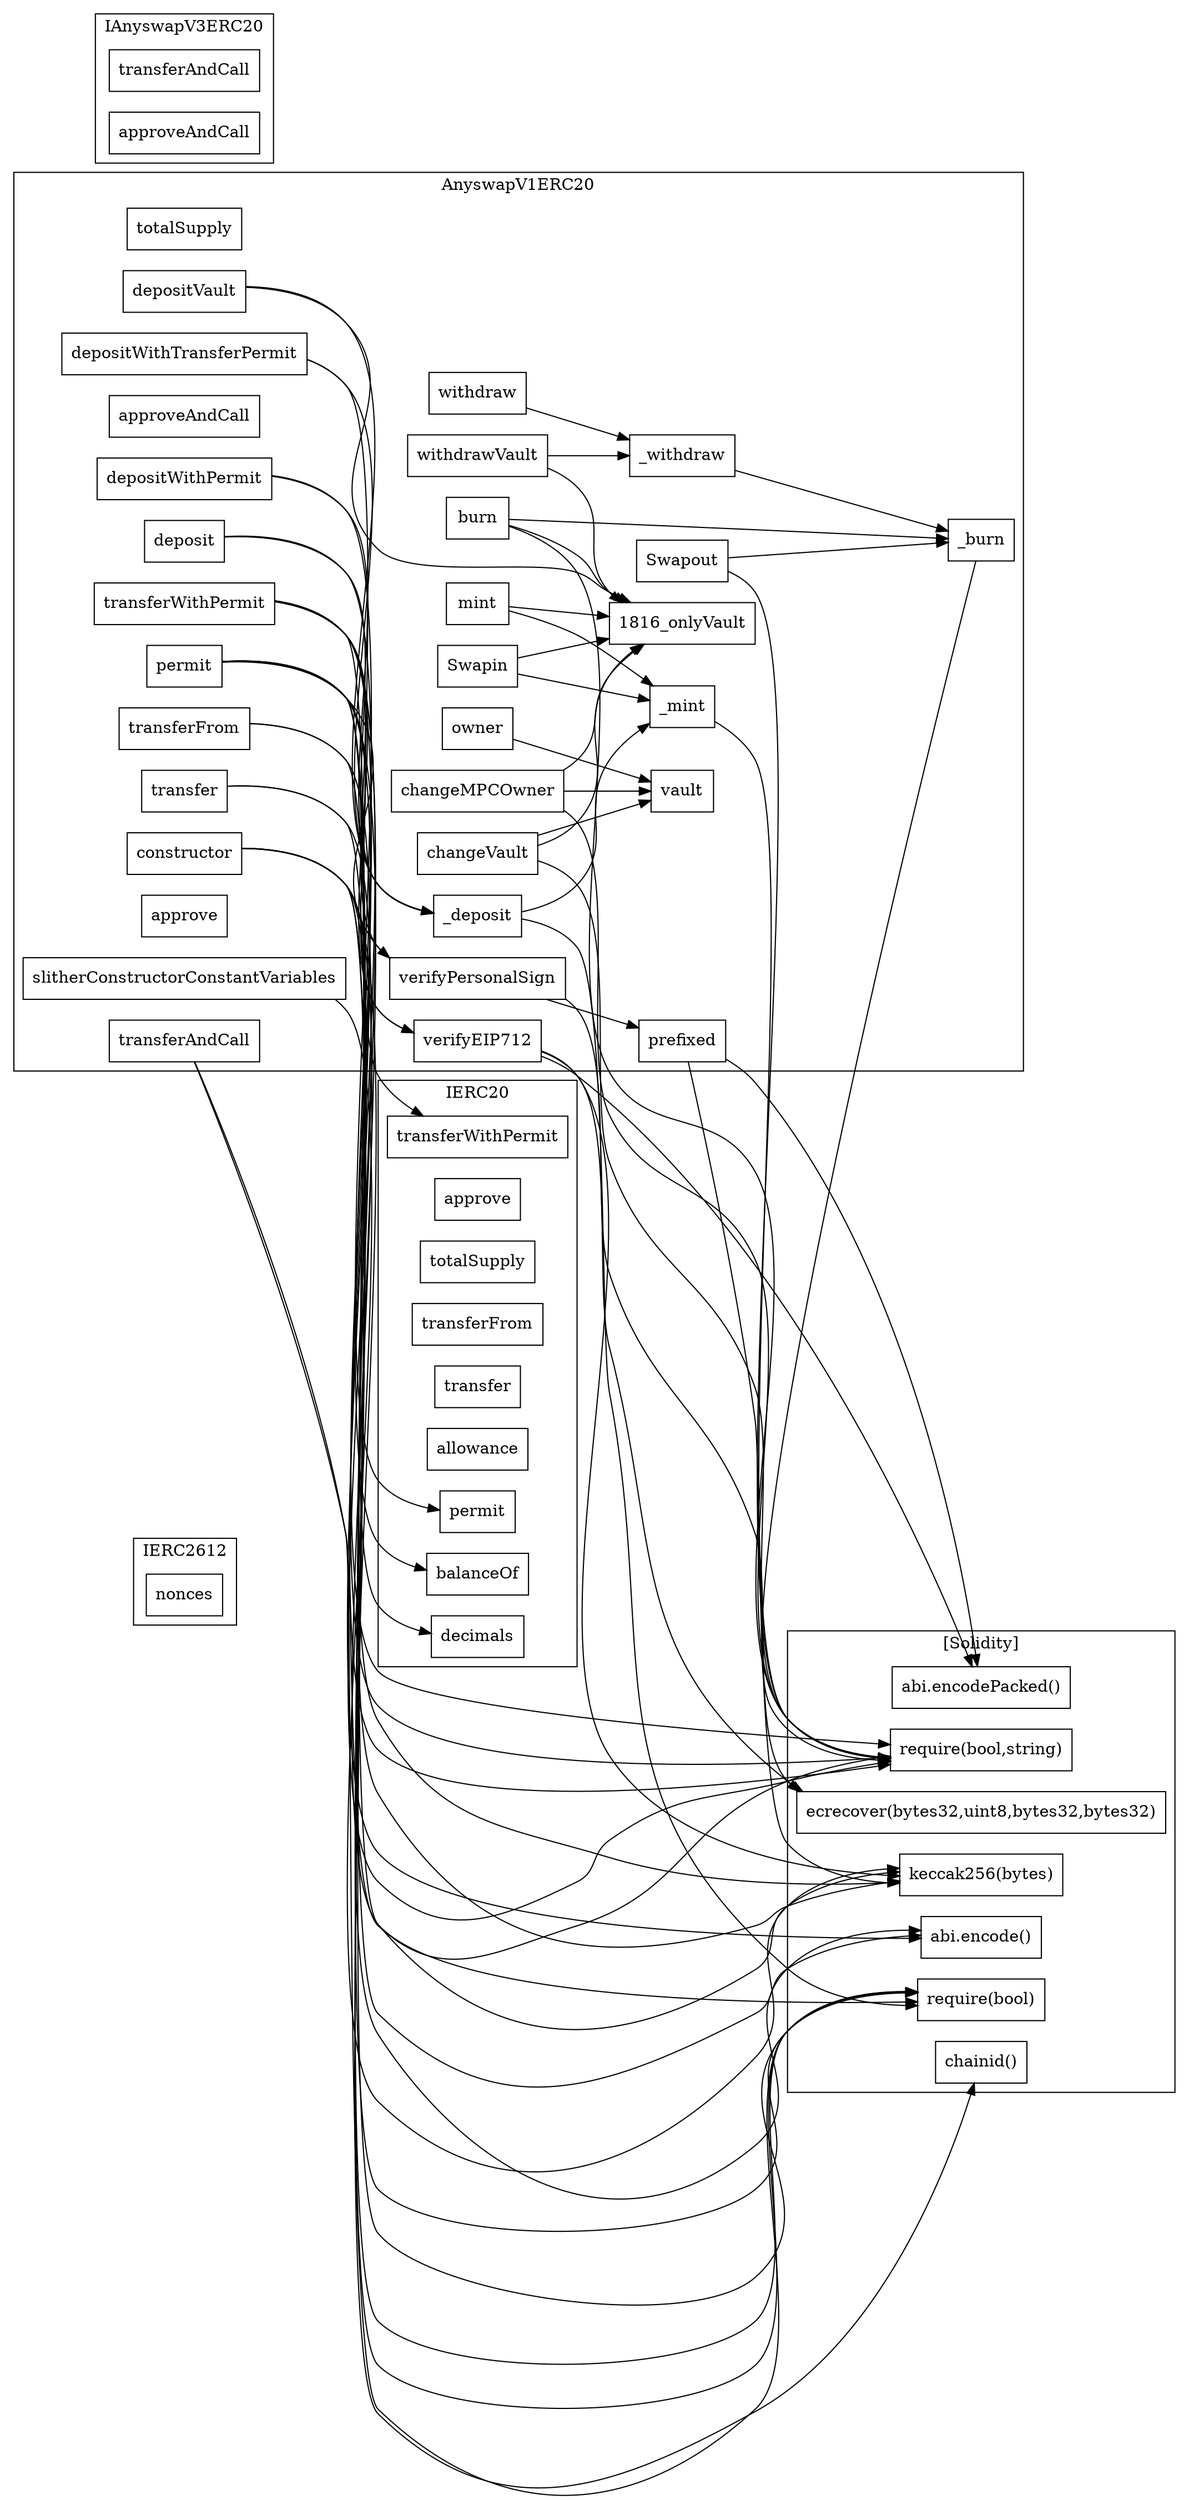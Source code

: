 strict digraph {
rankdir="LR"
node [shape=box]
subgraph cluster_120_IERC2612 {
label = "IERC2612"
"120_nonces" [label="nonces"]
}subgraph cluster_1816_AnyswapV1ERC20 {
label = "AnyswapV1ERC20"
"1816_totalSupply" [label="totalSupply"]
"1816_depositWithPermit" [label="depositWithPermit"]
"1816_transferFrom" [label="transferFrom"]
"1816_approveAndCall" [label="approveAndCall"]
"1816_prefixed" [label="prefixed"]
"1816_transferWithPermit" [label="transferWithPermit"]
"1816__withdraw" [label="_withdraw"]
"1816_owner" [label="owner"]
"1816_mint" [label="mint"]
"1816_constructor" [label="constructor"]
"1816_depositWithTransferPermit" [label="depositWithTransferPermit"]
"1816_permit" [label="permit"]
"1816_verifyPersonalSign" [label="verifyPersonalSign"]
"1816_withdraw" [label="withdraw"]
"1816__mint" [label="_mint"]
"1816_deposit" [label="deposit"]
"1816_depositVault" [label="depositVault"]
"1816_Swapin" [label="Swapin"]
"1816_withdrawVault" [label="withdrawVault"]
"1816_Swapout" [label="Swapout"]
"1816_changeVault" [label="changeVault"]
"1816_transfer" [label="transfer"]
"1816_burn" [label="burn"]
"1816_vault" [label="vault"]
"1816_approve" [label="approve"]
"1816_verifyEIP712" [label="verifyEIP712"]
"1816__deposit" [label="_deposit"]
"1816__burn" [label="_burn"]
"1816_transferAndCall" [label="transferAndCall"]
"1816_slitherConstructorConstantVariables" [label="slitherConstructorConstantVariables"]
"1816_changeMPCOwner" [label="changeMPCOwner"]
"1816_owner" -> "1816_vault"
"1816_changeVault" -> "1816_vault"
"1816_transferWithPermit" -> "1816_verifyPersonalSign"
"1816_permit" -> "1816_verifyEIP712"
"1816_depositVault" -> "1816_onlyVault"
"1816_transferWithPermit" -> "1816_verifyEIP712"
"1816_deposit" -> "1816__deposit"
"1816_Swapin" -> "1816__mint"
"1816__deposit" -> "1816__mint"
"1816_depositWithTransferPermit" -> "1816__deposit"
"1816_depositVault" -> "1816__deposit"
"1816_withdrawVault" -> "1816__withdraw"
"1816__withdraw" -> "1816__burn"
"1816_depositWithPermit" -> "1816__deposit"
"1816_changeVault" -> "1816_onlyVault"
"1816_changeMPCOwner" -> "1816_vault"
"1816_mint" -> "1816_onlyVault"
"1816_mint" -> "1816__mint"
"1816_withdraw" -> "1816__withdraw"
"1816_Swapout" -> "1816__burn"
"1816_burn" -> "1816__burn"
"1816_withdrawVault" -> "1816_onlyVault"
"1816_Swapin" -> "1816_onlyVault"
"1816_verifyPersonalSign" -> "1816_prefixed"
"1816_burn" -> "1816_onlyVault"
"1816_changeMPCOwner" -> "1816_onlyVault"
"1816_permit" -> "1816_verifyPersonalSign"
}subgraph cluster_110_IERC20 {
label = "IERC20"
"110_permit" [label="permit"]
"110_approve" [label="approve"]
"110_totalSupply" [label="totalSupply"]
"110_transferFrom" [label="transferFrom"]
"110_transfer" [label="transfer"]
"110_allowance" [label="allowance"]
"110_decimals" [label="decimals"]
"110_balanceOf" [label="balanceOf"]
"110_transferWithPermit" [label="transferWithPermit"]
}subgraph cluster_150_IAnyswapV3ERC20 {
label = "IAnyswapV3ERC20"
"150_transferAndCall" [label="transferAndCall"]
"150_approveAndCall" [label="approveAndCall"]
}subgraph cluster_solidity {
label = "[Solidity]"
"require(bool,string)" 
"abi.encode()" 
"ecrecover(bytes32,uint8,bytes32,bytes32)" 
"keccak256(bytes)" 
"abi.encodePacked()" 
"chainid()" 
"require(bool)" 
"1816_transferWithPermit" -> "require(bool)"
"1816_transfer" -> "require(bool,string)"
"1816_permit" -> "abi.encode()"
"1816__burn" -> "require(bool,string)"
"1816_verifyEIP712" -> "keccak256(bytes)"
"1816_transferAndCall" -> "require(bool)"
"1816_constructor" -> "require(bool)"
"1816_transferWithPermit" -> "require(bool,string)"
"1816_verifyEIP712" -> "ecrecover(bytes32,uint8,bytes32,bytes32)"
"1816_transferWithPermit" -> "keccak256(bytes)"
"1816_transferWithPermit" -> "abi.encode()"
"1816_transferFrom" -> "require(bool,string)"
"1816_transferAndCall" -> "require(bool,string)"
"1816_permit" -> "require(bool,string)"
"1816_slitherConstructorConstantVariables" -> "keccak256(bytes)"
"1816_transferFrom" -> "require(bool)"
"1816_constructor" -> "chainid()"
"1816_burn" -> "require(bool,string)"
"1816_constructor" -> "keccak256(bytes)"
"1816_changeVault" -> "require(bool,string)"
"1816_verifyPersonalSign" -> "ecrecover(bytes32,uint8,bytes32,bytes32)"
"1816_prefixed" -> "abi.encodePacked()"
"1816_verifyEIP712" -> "abi.encodePacked()"
"1816_transfer" -> "require(bool)"
"1816_constructor" -> "abi.encode()"
"1816_permit" -> "keccak256(bytes)"
"1816_permit" -> "require(bool)"
"1816_prefixed" -> "keccak256(bytes)"
"1816_Swapout" -> "require(bool,string)"
"1816_changeMPCOwner" -> "require(bool,string)"
"1816__deposit" -> "require(bool)"
"1816__mint" -> "require(bool,string)"
}"1816_depositWithPermit" -> "110_permit"
"1816_deposit" -> "110_balanceOf"
"1816_depositWithTransferPermit" -> "110_transferWithPermit"
"1816_constructor" -> "110_decimals"
}